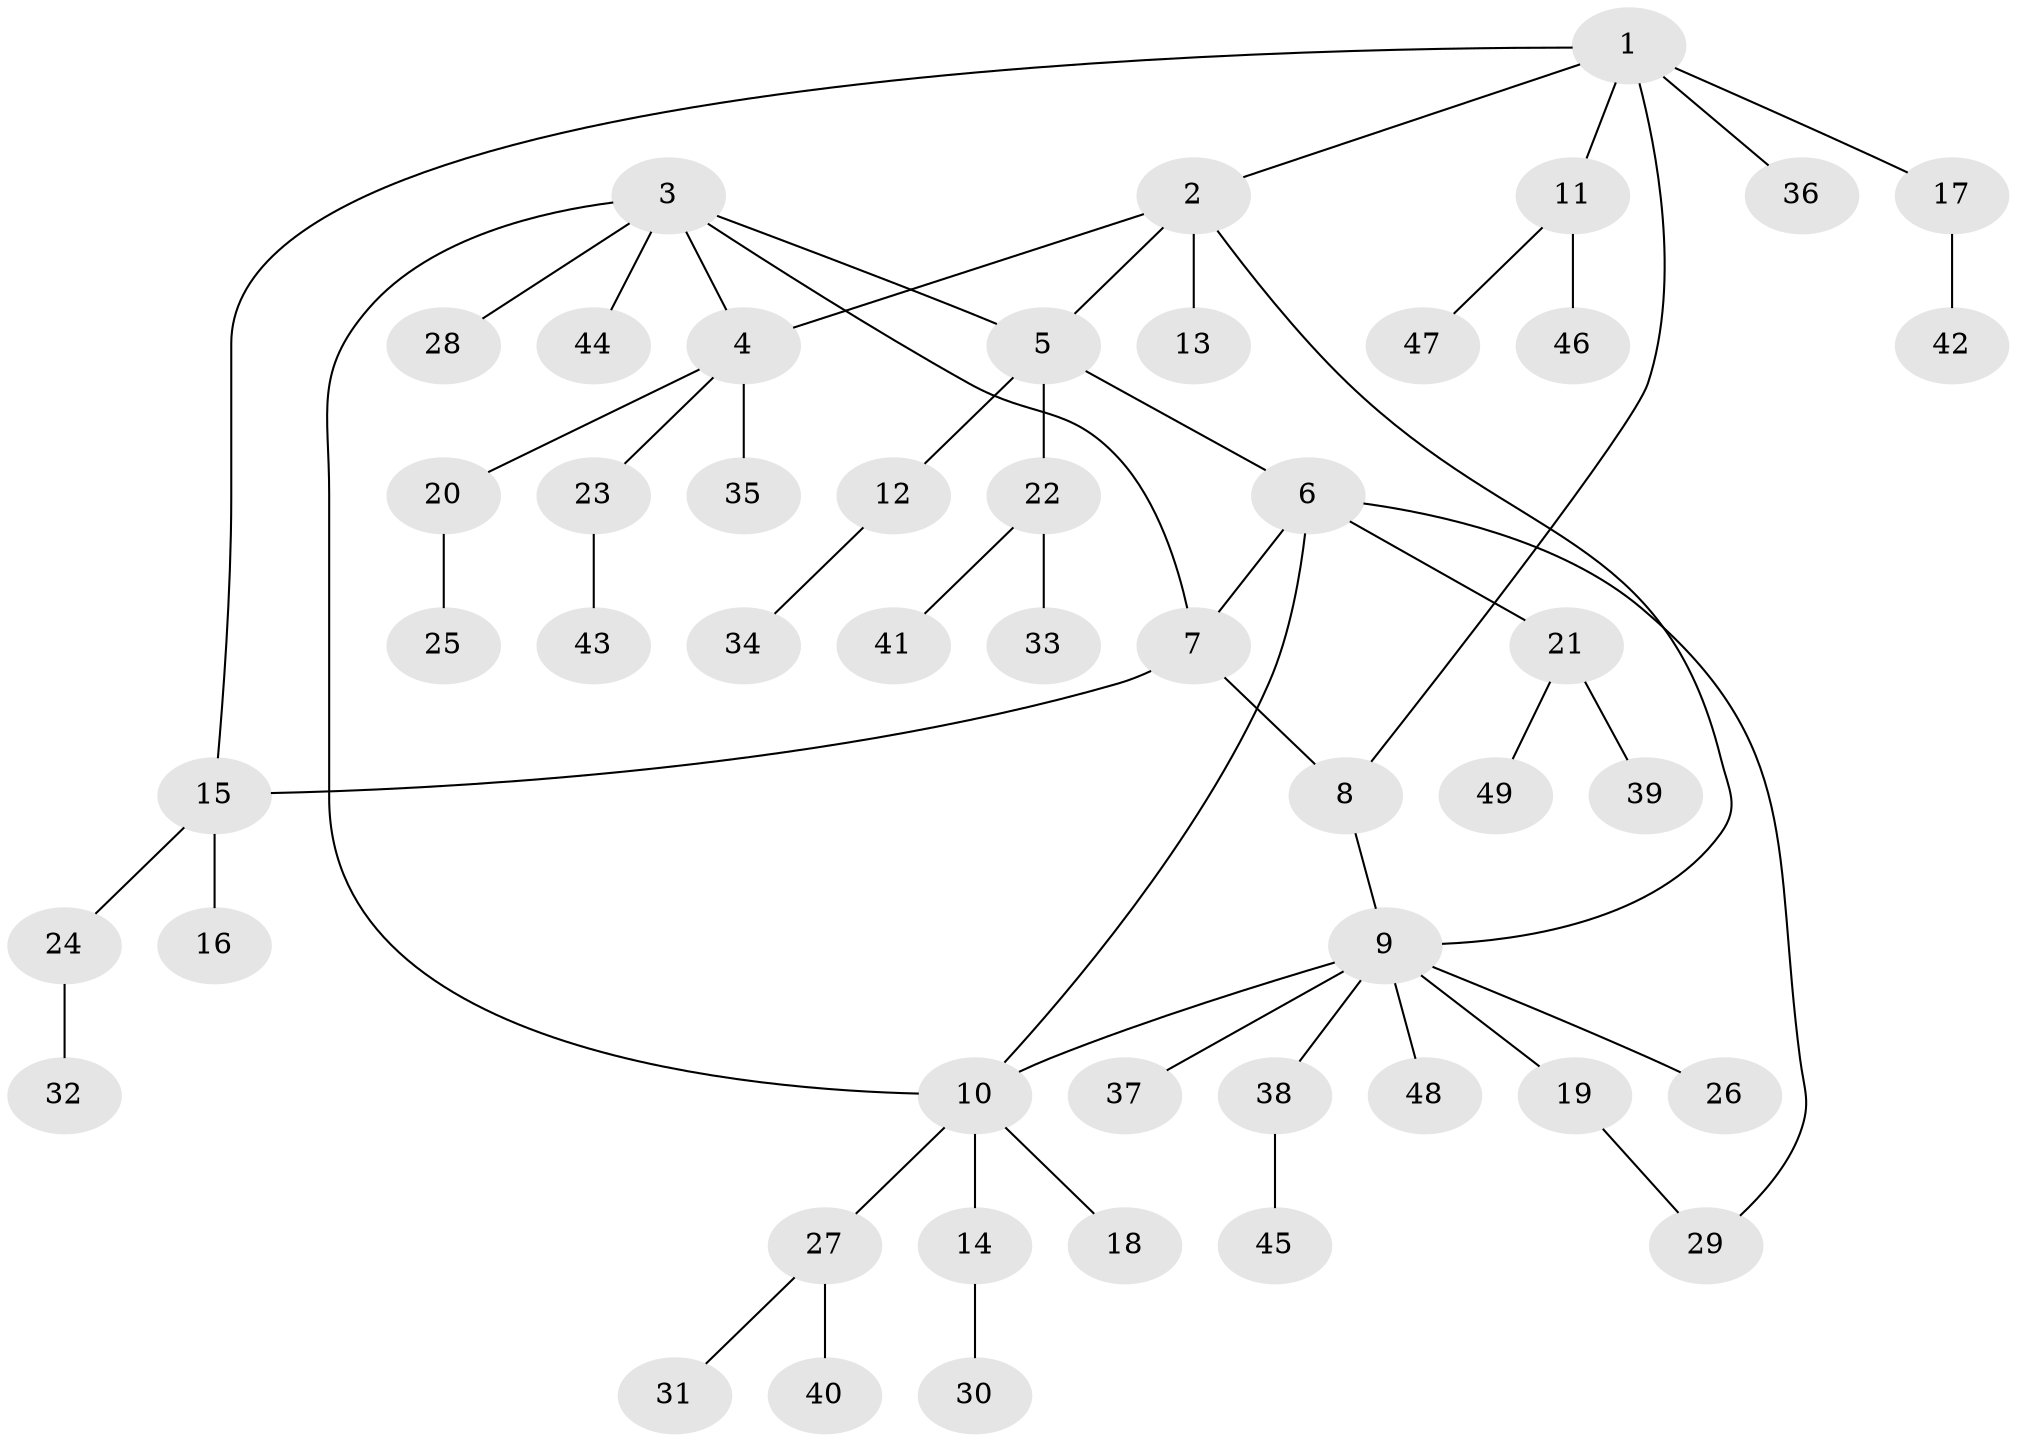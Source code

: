 // Generated by graph-tools (version 1.1) at 2025/02/03/09/25 03:02:34]
// undirected, 49 vertices, 56 edges
graph export_dot {
graph [start="1"]
  node [color=gray90,style=filled];
  1;
  2;
  3;
  4;
  5;
  6;
  7;
  8;
  9;
  10;
  11;
  12;
  13;
  14;
  15;
  16;
  17;
  18;
  19;
  20;
  21;
  22;
  23;
  24;
  25;
  26;
  27;
  28;
  29;
  30;
  31;
  32;
  33;
  34;
  35;
  36;
  37;
  38;
  39;
  40;
  41;
  42;
  43;
  44;
  45;
  46;
  47;
  48;
  49;
  1 -- 2;
  1 -- 8;
  1 -- 11;
  1 -- 15;
  1 -- 17;
  1 -- 36;
  2 -- 4;
  2 -- 5;
  2 -- 9;
  2 -- 13;
  3 -- 4;
  3 -- 5;
  3 -- 7;
  3 -- 10;
  3 -- 28;
  3 -- 44;
  4 -- 20;
  4 -- 23;
  4 -- 35;
  5 -- 6;
  5 -- 12;
  5 -- 22;
  6 -- 7;
  6 -- 10;
  6 -- 21;
  6 -- 29;
  7 -- 8;
  7 -- 15;
  8 -- 9;
  9 -- 10;
  9 -- 19;
  9 -- 26;
  9 -- 37;
  9 -- 38;
  9 -- 48;
  10 -- 14;
  10 -- 18;
  10 -- 27;
  11 -- 46;
  11 -- 47;
  12 -- 34;
  14 -- 30;
  15 -- 16;
  15 -- 24;
  17 -- 42;
  19 -- 29;
  20 -- 25;
  21 -- 39;
  21 -- 49;
  22 -- 33;
  22 -- 41;
  23 -- 43;
  24 -- 32;
  27 -- 31;
  27 -- 40;
  38 -- 45;
}
